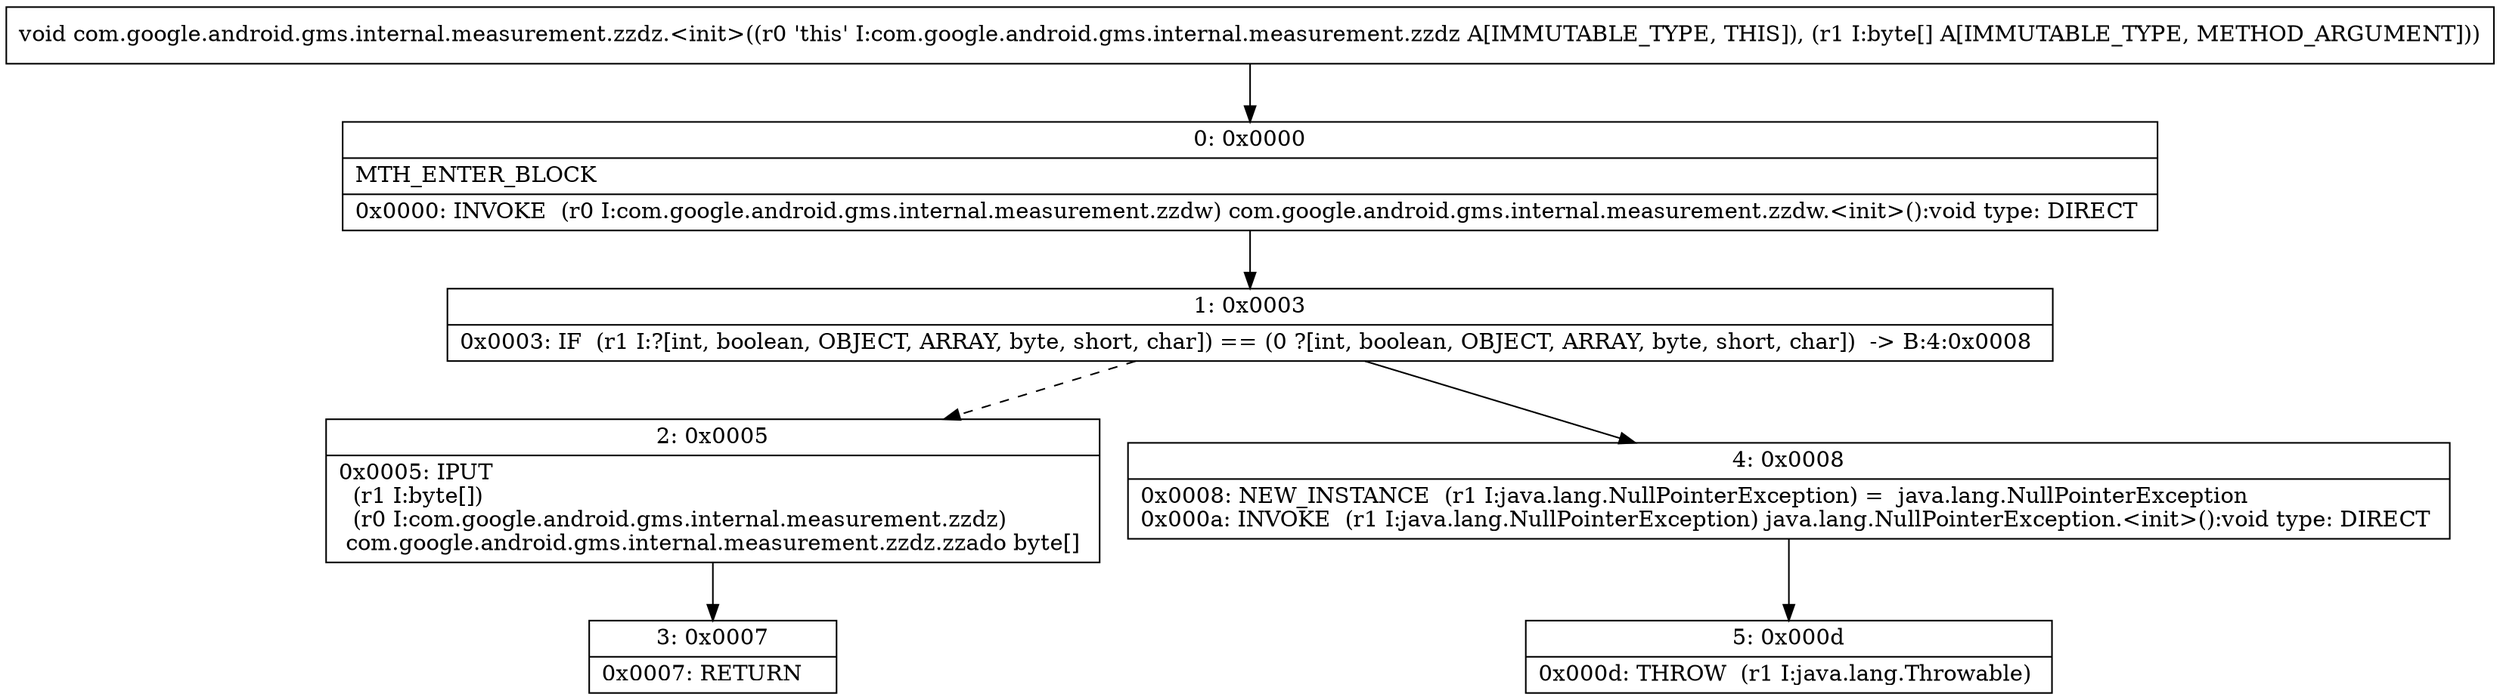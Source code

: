 digraph "CFG forcom.google.android.gms.internal.measurement.zzdz.\<init\>([B)V" {
Node_0 [shape=record,label="{0\:\ 0x0000|MTH_ENTER_BLOCK\l|0x0000: INVOKE  (r0 I:com.google.android.gms.internal.measurement.zzdw) com.google.android.gms.internal.measurement.zzdw.\<init\>():void type: DIRECT \l}"];
Node_1 [shape=record,label="{1\:\ 0x0003|0x0003: IF  (r1 I:?[int, boolean, OBJECT, ARRAY, byte, short, char]) == (0 ?[int, boolean, OBJECT, ARRAY, byte, short, char])  \-\> B:4:0x0008 \l}"];
Node_2 [shape=record,label="{2\:\ 0x0005|0x0005: IPUT  \l  (r1 I:byte[])\l  (r0 I:com.google.android.gms.internal.measurement.zzdz)\l com.google.android.gms.internal.measurement.zzdz.zzado byte[] \l}"];
Node_3 [shape=record,label="{3\:\ 0x0007|0x0007: RETURN   \l}"];
Node_4 [shape=record,label="{4\:\ 0x0008|0x0008: NEW_INSTANCE  (r1 I:java.lang.NullPointerException) =  java.lang.NullPointerException \l0x000a: INVOKE  (r1 I:java.lang.NullPointerException) java.lang.NullPointerException.\<init\>():void type: DIRECT \l}"];
Node_5 [shape=record,label="{5\:\ 0x000d|0x000d: THROW  (r1 I:java.lang.Throwable) \l}"];
MethodNode[shape=record,label="{void com.google.android.gms.internal.measurement.zzdz.\<init\>((r0 'this' I:com.google.android.gms.internal.measurement.zzdz A[IMMUTABLE_TYPE, THIS]), (r1 I:byte[] A[IMMUTABLE_TYPE, METHOD_ARGUMENT])) }"];
MethodNode -> Node_0;
Node_0 -> Node_1;
Node_1 -> Node_2[style=dashed];
Node_1 -> Node_4;
Node_2 -> Node_3;
Node_4 -> Node_5;
}

